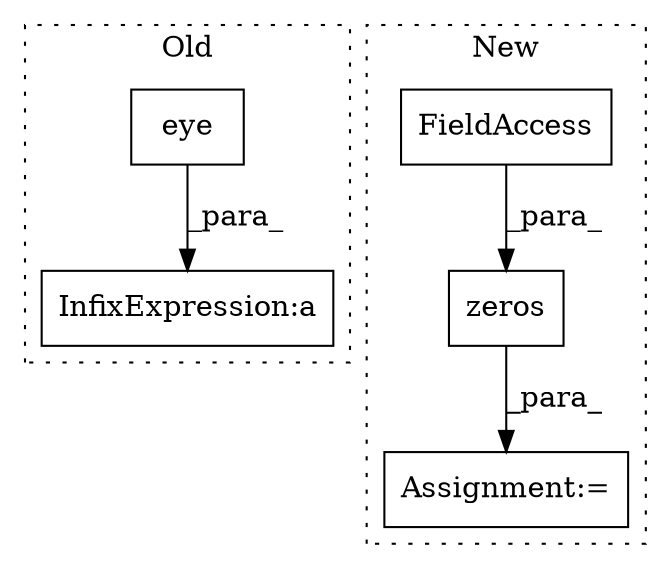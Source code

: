 digraph G {
subgraph cluster0 {
1 [label="eye" a="32" s="639,644" l="4,1" shape="box"];
5 [label="InfixExpression:a" a="27" s="630" l="3" shape="box"];
label = "Old";
style="dotted";
}
subgraph cluster1 {
2 [label="zeros" a="32" s="966,987" l="6,1" shape="box"];
3 [label="Assignment:=" a="7" s="959" l="1" shape="box"];
4 [label="FieldAccess" a="22" s="980" l="7" shape="box"];
label = "New";
style="dotted";
}
1 -> 5 [label="_para_"];
2 -> 3 [label="_para_"];
4 -> 2 [label="_para_"];
}